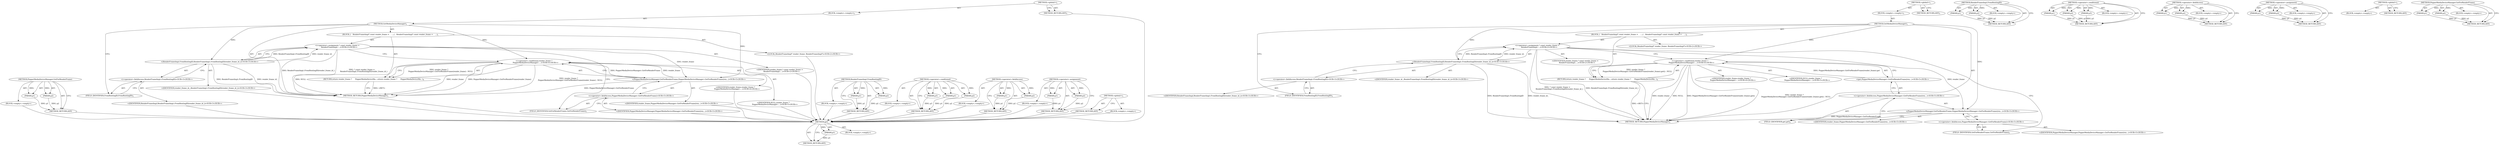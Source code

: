 digraph "PepperMediaDeviceManager.GetForRenderFrame" {
vulnerable_67 [label=<(METHOD,PepperMediaDeviceManager.GetForRenderFrame)>];
vulnerable_68 [label=<(PARAM,p1)>];
vulnerable_69 [label=<(PARAM,p2)>];
vulnerable_70 [label=<(BLOCK,&lt;empty&gt;,&lt;empty&gt;)>];
vulnerable_71 [label=<(METHOD_RETURN,ANY)>];
vulnerable_6 [label=<(METHOD,&lt;global&gt;)<SUB>1</SUB>>];
vulnerable_7 [label=<(BLOCK,&lt;empty&gt;,&lt;empty&gt;)<SUB>1</SUB>>];
vulnerable_8 [label=<(METHOD,GetMediaDeviceManager)<SUB>1</SUB>>];
vulnerable_9 [label=<(BLOCK,{
   RenderFrameImpl* const render_frame =
    ...,{
   RenderFrameImpl* const render_frame =
    ...)<SUB>1</SUB>>];
vulnerable_10 [label="<(LOCAL,RenderFrameImpl* render_frame: RenderFrameImpl*)<SUB>2</SUB>>"];
vulnerable_11 [label="<(&lt;operator&gt;.assignment,* const render_frame =
       RenderFrameImpl::...)<SUB>2</SUB>>"];
vulnerable_12 [label="<(IDENTIFIER,render_frame,* const render_frame =
       RenderFrameImpl::...)<SUB>2</SUB>>"];
vulnerable_13 [label="<(RenderFrameImpl.FromRoutingID,RenderFrameImpl::FromRoutingID(render_frame_id_))<SUB>3</SUB>>"];
vulnerable_14 [label="<(&lt;operator&gt;.fieldAccess,RenderFrameImpl::FromRoutingID)<SUB>3</SUB>>"];
vulnerable_15 [label="<(IDENTIFIER,RenderFrameImpl,RenderFrameImpl::FromRoutingID(render_frame_id_))<SUB>3</SUB>>"];
vulnerable_16 [label=<(FIELD_IDENTIFIER,FromRoutingID,FromRoutingID)<SUB>3</SUB>>];
vulnerable_17 [label="<(IDENTIFIER,render_frame_id_,RenderFrameImpl::FromRoutingID(render_frame_id_))<SUB>3</SUB>>"];
vulnerable_18 [label=<(RETURN,return render_frame ?
      PepperMediaDeviceMa...,return render_frame ?
      PepperMediaDeviceMa...)<SUB>4</SUB>>];
vulnerable_19 [label="<(&lt;operator&gt;.conditional,render_frame ?
      PepperMediaDeviceManager::...)<SUB>4</SUB>>"];
vulnerable_20 [label="<(IDENTIFIER,render_frame,render_frame ?
      PepperMediaDeviceManager::...)<SUB>4</SUB>>"];
vulnerable_21 [label="<(PepperMediaDeviceManager.GetForRenderFrame,PepperMediaDeviceManager::GetForRenderFrame(ren...)<SUB>5</SUB>>"];
vulnerable_22 [label="<(&lt;operator&gt;.fieldAccess,PepperMediaDeviceManager::GetForRenderFrame)<SUB>5</SUB>>"];
vulnerable_23 [label="<(IDENTIFIER,PepperMediaDeviceManager,PepperMediaDeviceManager::GetForRenderFrame(ren...)<SUB>5</SUB>>"];
vulnerable_24 [label=<(FIELD_IDENTIFIER,GetForRenderFrame,GetForRenderFrame)<SUB>5</SUB>>];
vulnerable_25 [label="<(IDENTIFIER,render_frame,PepperMediaDeviceManager::GetForRenderFrame(ren...)<SUB>5</SUB>>"];
vulnerable_26 [label="<(IDENTIFIER,NULL,render_frame ?
      PepperMediaDeviceManager::...)<SUB>5</SUB>>"];
vulnerable_27 [label=<(METHOD_RETURN,PepperMediaDeviceManager)<SUB>1</SUB>>];
vulnerable_29 [label=<(METHOD_RETURN,ANY)<SUB>1</SUB>>];
vulnerable_51 [label=<(METHOD,RenderFrameImpl.FromRoutingID)>];
vulnerable_52 [label=<(PARAM,p1)>];
vulnerable_53 [label=<(PARAM,p2)>];
vulnerable_54 [label=<(BLOCK,&lt;empty&gt;,&lt;empty&gt;)>];
vulnerable_55 [label=<(METHOD_RETURN,ANY)>];
vulnerable_61 [label=<(METHOD,&lt;operator&gt;.conditional)>];
vulnerable_62 [label=<(PARAM,p1)>];
vulnerable_63 [label=<(PARAM,p2)>];
vulnerable_64 [label=<(PARAM,p3)>];
vulnerable_65 [label=<(BLOCK,&lt;empty&gt;,&lt;empty&gt;)>];
vulnerable_66 [label=<(METHOD_RETURN,ANY)>];
vulnerable_56 [label=<(METHOD,&lt;operator&gt;.fieldAccess)>];
vulnerable_57 [label=<(PARAM,p1)>];
vulnerable_58 [label=<(PARAM,p2)>];
vulnerable_59 [label=<(BLOCK,&lt;empty&gt;,&lt;empty&gt;)>];
vulnerable_60 [label=<(METHOD_RETURN,ANY)>];
vulnerable_46 [label=<(METHOD,&lt;operator&gt;.assignment)>];
vulnerable_47 [label=<(PARAM,p1)>];
vulnerable_48 [label=<(PARAM,p2)>];
vulnerable_49 [label=<(BLOCK,&lt;empty&gt;,&lt;empty&gt;)>];
vulnerable_50 [label=<(METHOD_RETURN,ANY)>];
vulnerable_40 [label=<(METHOD,&lt;global&gt;)<SUB>1</SUB>>];
vulnerable_41 [label=<(BLOCK,&lt;empty&gt;,&lt;empty&gt;)>];
vulnerable_42 [label=<(METHOD_RETURN,ANY)>];
fixed_70 [label=<(METHOD,get)>];
fixed_71 [label=<(PARAM,p1)>];
fixed_72 [label=<(BLOCK,&lt;empty&gt;,&lt;empty&gt;)>];
fixed_73 [label=<(METHOD_RETURN,ANY)>];
fixed_6 [label=<(METHOD,&lt;global&gt;)<SUB>1</SUB>>];
fixed_7 [label=<(BLOCK,&lt;empty&gt;,&lt;empty&gt;)<SUB>1</SUB>>];
fixed_8 [label=<(METHOD,GetMediaDeviceManager)<SUB>1</SUB>>];
fixed_9 [label=<(BLOCK,{
   RenderFrameImpl* const render_frame =
    ...,{
   RenderFrameImpl* const render_frame =
    ...)<SUB>1</SUB>>];
fixed_10 [label="<(LOCAL,RenderFrameImpl* render_frame: RenderFrameImpl*)<SUB>2</SUB>>"];
fixed_11 [label="<(&lt;operator&gt;.assignment,* const render_frame =
       RenderFrameImpl::...)<SUB>2</SUB>>"];
fixed_12 [label="<(IDENTIFIER,render_frame,* const render_frame =
       RenderFrameImpl::...)<SUB>2</SUB>>"];
fixed_13 [label="<(RenderFrameImpl.FromRoutingID,RenderFrameImpl::FromRoutingID(render_frame_id_))<SUB>3</SUB>>"];
fixed_14 [label="<(&lt;operator&gt;.fieldAccess,RenderFrameImpl::FromRoutingID)<SUB>3</SUB>>"];
fixed_15 [label="<(IDENTIFIER,RenderFrameImpl,RenderFrameImpl::FromRoutingID(render_frame_id_))<SUB>3</SUB>>"];
fixed_16 [label=<(FIELD_IDENTIFIER,FromRoutingID,FromRoutingID)<SUB>3</SUB>>];
fixed_17 [label="<(IDENTIFIER,render_frame_id_,RenderFrameImpl::FromRoutingID(render_frame_id_))<SUB>3</SUB>>"];
fixed_18 [label=<(RETURN,return render_frame ?
      PepperMediaDeviceMa...,return render_frame ?
      PepperMediaDeviceMa...)<SUB>4</SUB>>];
fixed_19 [label="<(&lt;operator&gt;.conditional,render_frame ?
      PepperMediaDeviceManager::...)<SUB>4</SUB>>"];
fixed_20 [label="<(IDENTIFIER,render_frame,render_frame ?
      PepperMediaDeviceManager::...)<SUB>4</SUB>>"];
fixed_21 [label="<(get,PepperMediaDeviceManager::GetForRenderFrame(ren...)<SUB>5</SUB>>"];
fixed_22 [label="<(&lt;operator&gt;.fieldAccess,PepperMediaDeviceManager::GetForRenderFrame(ren...)<SUB>5</SUB>>"];
fixed_23 [label="<(PepperMediaDeviceManager.GetForRenderFrame,PepperMediaDeviceManager::GetForRenderFrame(ren...)<SUB>5</SUB>>"];
fixed_24 [label="<(&lt;operator&gt;.fieldAccess,PepperMediaDeviceManager::GetForRenderFrame)<SUB>5</SUB>>"];
fixed_25 [label="<(IDENTIFIER,PepperMediaDeviceManager,PepperMediaDeviceManager::GetForRenderFrame(ren...)<SUB>5</SUB>>"];
fixed_26 [label=<(FIELD_IDENTIFIER,GetForRenderFrame,GetForRenderFrame)<SUB>5</SUB>>];
fixed_27 [label="<(IDENTIFIER,render_frame,PepperMediaDeviceManager::GetForRenderFrame(ren...)<SUB>5</SUB>>"];
fixed_28 [label=<(FIELD_IDENTIFIER,get,get)<SUB>5</SUB>>];
fixed_29 [label="<(IDENTIFIER,NULL,render_frame ?
      PepperMediaDeviceManager::...)<SUB>5</SUB>>"];
fixed_30 [label=<(METHOD_RETURN,PepperMediaDeviceManager)<SUB>1</SUB>>];
fixed_32 [label=<(METHOD_RETURN,ANY)<SUB>1</SUB>>];
fixed_54 [label=<(METHOD,RenderFrameImpl.FromRoutingID)>];
fixed_55 [label=<(PARAM,p1)>];
fixed_56 [label=<(PARAM,p2)>];
fixed_57 [label=<(BLOCK,&lt;empty&gt;,&lt;empty&gt;)>];
fixed_58 [label=<(METHOD_RETURN,ANY)>];
fixed_64 [label=<(METHOD,&lt;operator&gt;.conditional)>];
fixed_65 [label=<(PARAM,p1)>];
fixed_66 [label=<(PARAM,p2)>];
fixed_67 [label=<(PARAM,p3)>];
fixed_68 [label=<(BLOCK,&lt;empty&gt;,&lt;empty&gt;)>];
fixed_69 [label=<(METHOD_RETURN,ANY)>];
fixed_59 [label=<(METHOD,&lt;operator&gt;.fieldAccess)>];
fixed_60 [label=<(PARAM,p1)>];
fixed_61 [label=<(PARAM,p2)>];
fixed_62 [label=<(BLOCK,&lt;empty&gt;,&lt;empty&gt;)>];
fixed_63 [label=<(METHOD_RETURN,ANY)>];
fixed_49 [label=<(METHOD,&lt;operator&gt;.assignment)>];
fixed_50 [label=<(PARAM,p1)>];
fixed_51 [label=<(PARAM,p2)>];
fixed_52 [label=<(BLOCK,&lt;empty&gt;,&lt;empty&gt;)>];
fixed_53 [label=<(METHOD_RETURN,ANY)>];
fixed_43 [label=<(METHOD,&lt;global&gt;)<SUB>1</SUB>>];
fixed_44 [label=<(BLOCK,&lt;empty&gt;,&lt;empty&gt;)>];
fixed_45 [label=<(METHOD_RETURN,ANY)>];
fixed_74 [label=<(METHOD,PepperMediaDeviceManager.GetForRenderFrame)>];
fixed_75 [label=<(PARAM,p1)>];
fixed_76 [label=<(PARAM,p2)>];
fixed_77 [label=<(BLOCK,&lt;empty&gt;,&lt;empty&gt;)>];
fixed_78 [label=<(METHOD_RETURN,ANY)>];
vulnerable_67 -> vulnerable_68  [key=0, label="AST: "];
vulnerable_67 -> vulnerable_68  [key=1, label="DDG: "];
vulnerable_67 -> vulnerable_70  [key=0, label="AST: "];
vulnerable_67 -> vulnerable_69  [key=0, label="AST: "];
vulnerable_67 -> vulnerable_69  [key=1, label="DDG: "];
vulnerable_67 -> vulnerable_71  [key=0, label="AST: "];
vulnerable_67 -> vulnerable_71  [key=1, label="CFG: "];
vulnerable_68 -> vulnerable_71  [key=0, label="DDG: p1"];
vulnerable_69 -> vulnerable_71  [key=0, label="DDG: p2"];
vulnerable_70 -> fixed_70  [key=0];
vulnerable_71 -> fixed_70  [key=0];
vulnerable_6 -> vulnerable_7  [key=0, label="AST: "];
vulnerable_6 -> vulnerable_29  [key=0, label="AST: "];
vulnerable_6 -> vulnerable_29  [key=1, label="CFG: "];
vulnerable_7 -> vulnerable_8  [key=0, label="AST: "];
vulnerable_8 -> vulnerable_9  [key=0, label="AST: "];
vulnerable_8 -> vulnerable_27  [key=0, label="AST: "];
vulnerable_8 -> vulnerable_16  [key=0, label="CFG: "];
vulnerable_8 -> vulnerable_19  [key=0, label="DDG: "];
vulnerable_8 -> vulnerable_13  [key=0, label="DDG: "];
vulnerable_8 -> vulnerable_21  [key=0, label="DDG: "];
vulnerable_9 -> vulnerable_10  [key=0, label="AST: "];
vulnerable_9 -> vulnerable_11  [key=0, label="AST: "];
vulnerable_9 -> vulnerable_18  [key=0, label="AST: "];
vulnerable_10 -> fixed_70  [key=0];
vulnerable_11 -> vulnerable_12  [key=0, label="AST: "];
vulnerable_11 -> vulnerable_13  [key=0, label="AST: "];
vulnerable_11 -> vulnerable_24  [key=0, label="CFG: "];
vulnerable_11 -> vulnerable_19  [key=0, label="CFG: "];
vulnerable_11 -> vulnerable_27  [key=0, label="DDG: RenderFrameImpl::FromRoutingID(render_frame_id_)"];
vulnerable_11 -> vulnerable_27  [key=1, label="DDG: * const render_frame =
       RenderFrameImpl::FromRoutingID(render_frame_id_)"];
vulnerable_11 -> vulnerable_21  [key=0, label="DDG: render_frame"];
vulnerable_12 -> fixed_70  [key=0];
vulnerable_13 -> vulnerable_14  [key=0, label="AST: "];
vulnerable_13 -> vulnerable_17  [key=0, label="AST: "];
vulnerable_13 -> vulnerable_11  [key=0, label="CFG: "];
vulnerable_13 -> vulnerable_11  [key=1, label="DDG: RenderFrameImpl::FromRoutingID"];
vulnerable_13 -> vulnerable_11  [key=2, label="DDG: render_frame_id_"];
vulnerable_13 -> vulnerable_27  [key=0, label="DDG: RenderFrameImpl::FromRoutingID"];
vulnerable_13 -> vulnerable_27  [key=1, label="DDG: render_frame_id_"];
vulnerable_14 -> vulnerable_15  [key=0, label="AST: "];
vulnerable_14 -> vulnerable_16  [key=0, label="AST: "];
vulnerable_14 -> vulnerable_13  [key=0, label="CFG: "];
vulnerable_15 -> fixed_70  [key=0];
vulnerable_16 -> vulnerable_14  [key=0, label="CFG: "];
vulnerable_17 -> fixed_70  [key=0];
vulnerable_18 -> vulnerable_19  [key=0, label="AST: "];
vulnerable_18 -> vulnerable_27  [key=0, label="CFG: "];
vulnerable_18 -> vulnerable_27  [key=1, label="DDG: &lt;RET&gt;"];
vulnerable_19 -> vulnerable_20  [key=0, label="AST: "];
vulnerable_19 -> vulnerable_21  [key=0, label="AST: "];
vulnerable_19 -> vulnerable_26  [key=0, label="AST: "];
vulnerable_19 -> vulnerable_18  [key=0, label="CFG: "];
vulnerable_19 -> vulnerable_18  [key=1, label="DDG: render_frame ?
      PepperMediaDeviceManager::GetForRenderFrame(render_frame) : NULL"];
vulnerable_19 -> vulnerable_27  [key=0, label="DDG: render_frame"];
vulnerable_19 -> vulnerable_27  [key=1, label="DDG: NULL"];
vulnerable_19 -> vulnerable_27  [key=2, label="DDG: PepperMediaDeviceManager::GetForRenderFrame(render_frame)"];
vulnerable_19 -> vulnerable_27  [key=3, label="DDG: render_frame ?
      PepperMediaDeviceManager::GetForRenderFrame(render_frame) : NULL"];
vulnerable_20 -> fixed_70  [key=0];
vulnerable_21 -> vulnerable_22  [key=0, label="AST: "];
vulnerable_21 -> vulnerable_25  [key=0, label="AST: "];
vulnerable_21 -> vulnerable_19  [key=0, label="CFG: "];
vulnerable_21 -> vulnerable_19  [key=1, label="DDG: PepperMediaDeviceManager::GetForRenderFrame"];
vulnerable_21 -> vulnerable_19  [key=2, label="DDG: render_frame"];
vulnerable_21 -> vulnerable_27  [key=0, label="DDG: PepperMediaDeviceManager::GetForRenderFrame"];
vulnerable_22 -> vulnerable_23  [key=0, label="AST: "];
vulnerable_22 -> vulnerable_24  [key=0, label="AST: "];
vulnerable_22 -> vulnerable_21  [key=0, label="CFG: "];
vulnerable_23 -> fixed_70  [key=0];
vulnerable_24 -> vulnerable_22  [key=0, label="CFG: "];
vulnerable_25 -> fixed_70  [key=0];
vulnerable_26 -> fixed_70  [key=0];
vulnerable_27 -> fixed_70  [key=0];
vulnerable_29 -> fixed_70  [key=0];
vulnerable_51 -> vulnerable_52  [key=0, label="AST: "];
vulnerable_51 -> vulnerable_52  [key=1, label="DDG: "];
vulnerable_51 -> vulnerable_54  [key=0, label="AST: "];
vulnerable_51 -> vulnerable_53  [key=0, label="AST: "];
vulnerable_51 -> vulnerable_53  [key=1, label="DDG: "];
vulnerable_51 -> vulnerable_55  [key=0, label="AST: "];
vulnerable_51 -> vulnerable_55  [key=1, label="CFG: "];
vulnerable_52 -> vulnerable_55  [key=0, label="DDG: p1"];
vulnerable_53 -> vulnerable_55  [key=0, label="DDG: p2"];
vulnerable_54 -> fixed_70  [key=0];
vulnerable_55 -> fixed_70  [key=0];
vulnerable_61 -> vulnerable_62  [key=0, label="AST: "];
vulnerable_61 -> vulnerable_62  [key=1, label="DDG: "];
vulnerable_61 -> vulnerable_65  [key=0, label="AST: "];
vulnerable_61 -> vulnerable_63  [key=0, label="AST: "];
vulnerable_61 -> vulnerable_63  [key=1, label="DDG: "];
vulnerable_61 -> vulnerable_66  [key=0, label="AST: "];
vulnerable_61 -> vulnerable_66  [key=1, label="CFG: "];
vulnerable_61 -> vulnerable_64  [key=0, label="AST: "];
vulnerable_61 -> vulnerable_64  [key=1, label="DDG: "];
vulnerable_62 -> vulnerable_66  [key=0, label="DDG: p1"];
vulnerable_63 -> vulnerable_66  [key=0, label="DDG: p2"];
vulnerable_64 -> vulnerable_66  [key=0, label="DDG: p3"];
vulnerable_65 -> fixed_70  [key=0];
vulnerable_66 -> fixed_70  [key=0];
vulnerable_56 -> vulnerable_57  [key=0, label="AST: "];
vulnerable_56 -> vulnerable_57  [key=1, label="DDG: "];
vulnerable_56 -> vulnerable_59  [key=0, label="AST: "];
vulnerable_56 -> vulnerable_58  [key=0, label="AST: "];
vulnerable_56 -> vulnerable_58  [key=1, label="DDG: "];
vulnerable_56 -> vulnerable_60  [key=0, label="AST: "];
vulnerable_56 -> vulnerable_60  [key=1, label="CFG: "];
vulnerable_57 -> vulnerable_60  [key=0, label="DDG: p1"];
vulnerable_58 -> vulnerable_60  [key=0, label="DDG: p2"];
vulnerable_59 -> fixed_70  [key=0];
vulnerable_60 -> fixed_70  [key=0];
vulnerable_46 -> vulnerable_47  [key=0, label="AST: "];
vulnerable_46 -> vulnerable_47  [key=1, label="DDG: "];
vulnerable_46 -> vulnerable_49  [key=0, label="AST: "];
vulnerable_46 -> vulnerable_48  [key=0, label="AST: "];
vulnerable_46 -> vulnerable_48  [key=1, label="DDG: "];
vulnerable_46 -> vulnerable_50  [key=0, label="AST: "];
vulnerable_46 -> vulnerable_50  [key=1, label="CFG: "];
vulnerable_47 -> vulnerable_50  [key=0, label="DDG: p1"];
vulnerable_48 -> vulnerable_50  [key=0, label="DDG: p2"];
vulnerable_49 -> fixed_70  [key=0];
vulnerable_50 -> fixed_70  [key=0];
vulnerable_40 -> vulnerable_41  [key=0, label="AST: "];
vulnerable_40 -> vulnerable_42  [key=0, label="AST: "];
vulnerable_40 -> vulnerable_42  [key=1, label="CFG: "];
vulnerable_41 -> fixed_70  [key=0];
vulnerable_42 -> fixed_70  [key=0];
fixed_70 -> fixed_71  [key=0, label="AST: "];
fixed_70 -> fixed_71  [key=1, label="DDG: "];
fixed_70 -> fixed_72  [key=0, label="AST: "];
fixed_70 -> fixed_73  [key=0, label="AST: "];
fixed_70 -> fixed_73  [key=1, label="CFG: "];
fixed_71 -> fixed_73  [key=0, label="DDG: p1"];
fixed_6 -> fixed_7  [key=0, label="AST: "];
fixed_6 -> fixed_32  [key=0, label="AST: "];
fixed_6 -> fixed_32  [key=1, label="CFG: "];
fixed_7 -> fixed_8  [key=0, label="AST: "];
fixed_8 -> fixed_9  [key=0, label="AST: "];
fixed_8 -> fixed_30  [key=0, label="AST: "];
fixed_8 -> fixed_16  [key=0, label="CFG: "];
fixed_8 -> fixed_19  [key=0, label="DDG: "];
fixed_8 -> fixed_13  [key=0, label="DDG: "];
fixed_8 -> fixed_23  [key=0, label="DDG: "];
fixed_9 -> fixed_10  [key=0, label="AST: "];
fixed_9 -> fixed_11  [key=0, label="AST: "];
fixed_9 -> fixed_18  [key=0, label="AST: "];
fixed_11 -> fixed_12  [key=0, label="AST: "];
fixed_11 -> fixed_13  [key=0, label="AST: "];
fixed_11 -> fixed_26  [key=0, label="CFG: "];
fixed_11 -> fixed_19  [key=0, label="CFG: "];
fixed_11 -> fixed_30  [key=0, label="DDG: RenderFrameImpl::FromRoutingID(render_frame_id_)"];
fixed_11 -> fixed_30  [key=1, label="DDG: * const render_frame =
       RenderFrameImpl::FromRoutingID(render_frame_id_)"];
fixed_11 -> fixed_23  [key=0, label="DDG: render_frame"];
fixed_13 -> fixed_14  [key=0, label="AST: "];
fixed_13 -> fixed_17  [key=0, label="AST: "];
fixed_13 -> fixed_11  [key=0, label="CFG: "];
fixed_13 -> fixed_11  [key=1, label="DDG: RenderFrameImpl::FromRoutingID"];
fixed_13 -> fixed_11  [key=2, label="DDG: render_frame_id_"];
fixed_13 -> fixed_30  [key=0, label="DDG: RenderFrameImpl::FromRoutingID"];
fixed_13 -> fixed_30  [key=1, label="DDG: render_frame_id_"];
fixed_14 -> fixed_15  [key=0, label="AST: "];
fixed_14 -> fixed_16  [key=0, label="AST: "];
fixed_14 -> fixed_13  [key=0, label="CFG: "];
fixed_16 -> fixed_14  [key=0, label="CFG: "];
fixed_18 -> fixed_19  [key=0, label="AST: "];
fixed_18 -> fixed_30  [key=0, label="CFG: "];
fixed_18 -> fixed_30  [key=1, label="DDG: &lt;RET&gt;"];
fixed_19 -> fixed_20  [key=0, label="AST: "];
fixed_19 -> fixed_21  [key=0, label="AST: "];
fixed_19 -> fixed_29  [key=0, label="AST: "];
fixed_19 -> fixed_18  [key=0, label="CFG: "];
fixed_19 -> fixed_18  [key=1, label="DDG: render_frame ?
      PepperMediaDeviceManager::GetForRenderFrame(render_frame).get() : NULL"];
fixed_19 -> fixed_30  [key=0, label="DDG: render_frame"];
fixed_19 -> fixed_30  [key=1, label="DDG: NULL"];
fixed_19 -> fixed_30  [key=2, label="DDG: PepperMediaDeviceManager::GetForRenderFrame(render_frame).get()"];
fixed_19 -> fixed_30  [key=3, label="DDG: render_frame ?
      PepperMediaDeviceManager::GetForRenderFrame(render_frame).get() : NULL"];
fixed_21 -> fixed_22  [key=0, label="AST: "];
fixed_21 -> fixed_19  [key=0, label="CFG: "];
fixed_21 -> fixed_19  [key=1, label="DDG: PepperMediaDeviceManager::GetForRenderFrame(render_frame).get"];
fixed_22 -> fixed_23  [key=0, label="AST: "];
fixed_22 -> fixed_28  [key=0, label="AST: "];
fixed_22 -> fixed_21  [key=0, label="CFG: "];
fixed_23 -> fixed_24  [key=0, label="AST: "];
fixed_23 -> fixed_27  [key=0, label="AST: "];
fixed_23 -> fixed_28  [key=0, label="CFG: "];
fixed_23 -> fixed_30  [key=0, label="DDG: PepperMediaDeviceManager::GetForRenderFrame"];
fixed_24 -> fixed_25  [key=0, label="AST: "];
fixed_24 -> fixed_26  [key=0, label="AST: "];
fixed_24 -> fixed_23  [key=0, label="CFG: "];
fixed_26 -> fixed_24  [key=0, label="CFG: "];
fixed_28 -> fixed_22  [key=0, label="CFG: "];
fixed_54 -> fixed_55  [key=0, label="AST: "];
fixed_54 -> fixed_55  [key=1, label="DDG: "];
fixed_54 -> fixed_57  [key=0, label="AST: "];
fixed_54 -> fixed_56  [key=0, label="AST: "];
fixed_54 -> fixed_56  [key=1, label="DDG: "];
fixed_54 -> fixed_58  [key=0, label="AST: "];
fixed_54 -> fixed_58  [key=1, label="CFG: "];
fixed_55 -> fixed_58  [key=0, label="DDG: p1"];
fixed_56 -> fixed_58  [key=0, label="DDG: p2"];
fixed_64 -> fixed_65  [key=0, label="AST: "];
fixed_64 -> fixed_65  [key=1, label="DDG: "];
fixed_64 -> fixed_68  [key=0, label="AST: "];
fixed_64 -> fixed_66  [key=0, label="AST: "];
fixed_64 -> fixed_66  [key=1, label="DDG: "];
fixed_64 -> fixed_69  [key=0, label="AST: "];
fixed_64 -> fixed_69  [key=1, label="CFG: "];
fixed_64 -> fixed_67  [key=0, label="AST: "];
fixed_64 -> fixed_67  [key=1, label="DDG: "];
fixed_65 -> fixed_69  [key=0, label="DDG: p1"];
fixed_66 -> fixed_69  [key=0, label="DDG: p2"];
fixed_67 -> fixed_69  [key=0, label="DDG: p3"];
fixed_59 -> fixed_60  [key=0, label="AST: "];
fixed_59 -> fixed_60  [key=1, label="DDG: "];
fixed_59 -> fixed_62  [key=0, label="AST: "];
fixed_59 -> fixed_61  [key=0, label="AST: "];
fixed_59 -> fixed_61  [key=1, label="DDG: "];
fixed_59 -> fixed_63  [key=0, label="AST: "];
fixed_59 -> fixed_63  [key=1, label="CFG: "];
fixed_60 -> fixed_63  [key=0, label="DDG: p1"];
fixed_61 -> fixed_63  [key=0, label="DDG: p2"];
fixed_49 -> fixed_50  [key=0, label="AST: "];
fixed_49 -> fixed_50  [key=1, label="DDG: "];
fixed_49 -> fixed_52  [key=0, label="AST: "];
fixed_49 -> fixed_51  [key=0, label="AST: "];
fixed_49 -> fixed_51  [key=1, label="DDG: "];
fixed_49 -> fixed_53  [key=0, label="AST: "];
fixed_49 -> fixed_53  [key=1, label="CFG: "];
fixed_50 -> fixed_53  [key=0, label="DDG: p1"];
fixed_51 -> fixed_53  [key=0, label="DDG: p2"];
fixed_43 -> fixed_44  [key=0, label="AST: "];
fixed_43 -> fixed_45  [key=0, label="AST: "];
fixed_43 -> fixed_45  [key=1, label="CFG: "];
fixed_74 -> fixed_75  [key=0, label="AST: "];
fixed_74 -> fixed_75  [key=1, label="DDG: "];
fixed_74 -> fixed_77  [key=0, label="AST: "];
fixed_74 -> fixed_76  [key=0, label="AST: "];
fixed_74 -> fixed_76  [key=1, label="DDG: "];
fixed_74 -> fixed_78  [key=0, label="AST: "];
fixed_74 -> fixed_78  [key=1, label="CFG: "];
fixed_75 -> fixed_78  [key=0, label="DDG: p1"];
fixed_76 -> fixed_78  [key=0, label="DDG: p2"];
}
